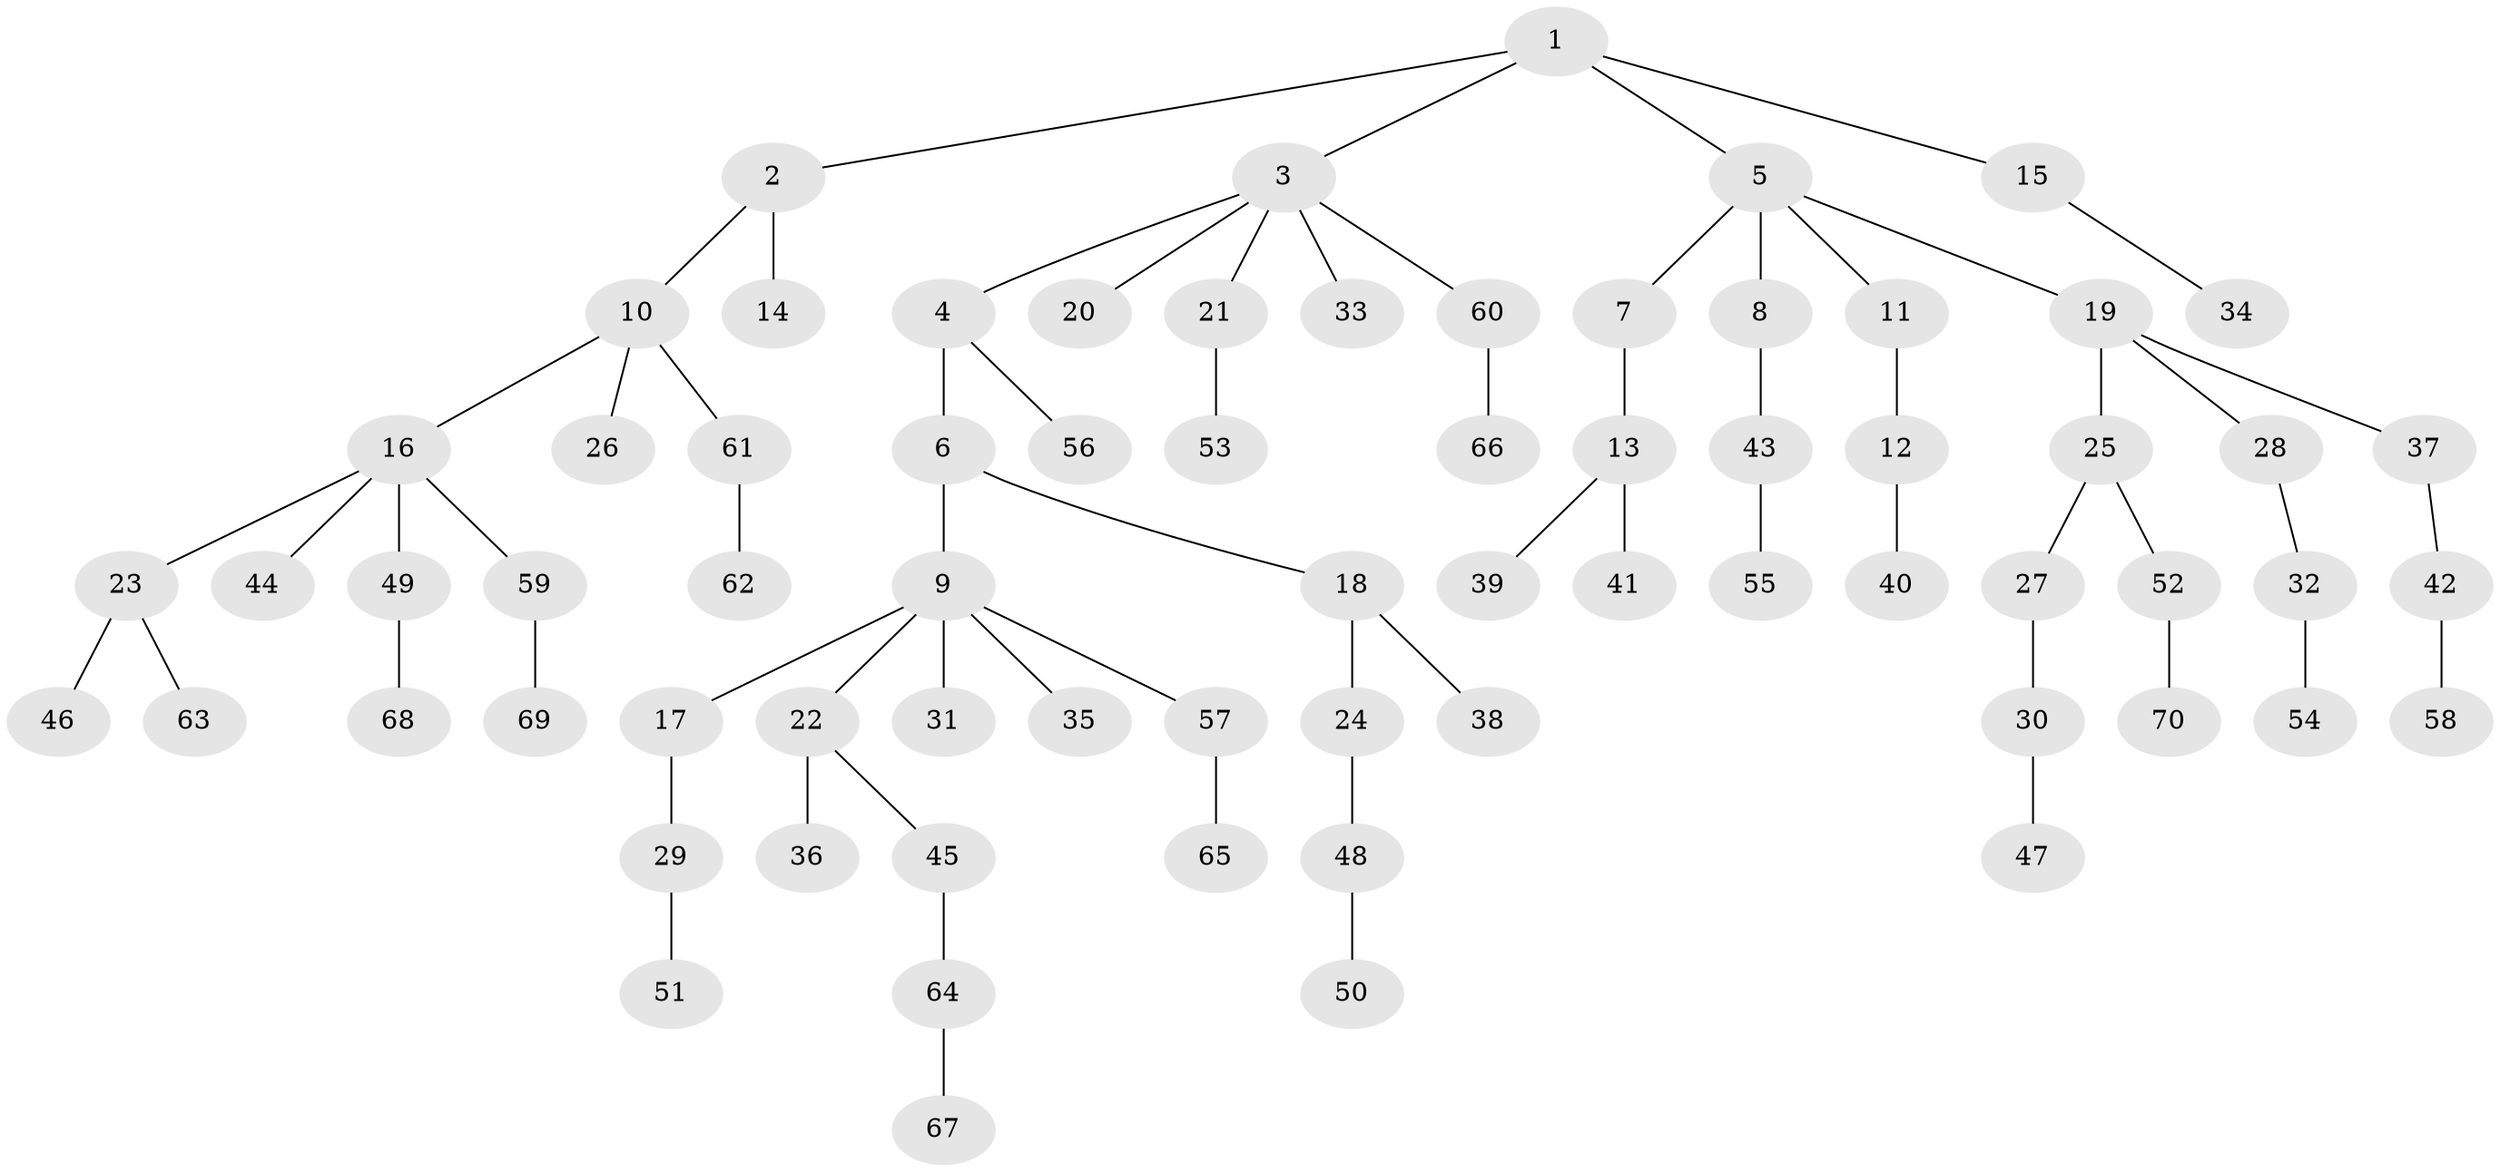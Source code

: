 // Generated by graph-tools (version 1.1) at 2025/26/03/09/25 03:26:27]
// undirected, 70 vertices, 69 edges
graph export_dot {
graph [start="1"]
  node [color=gray90,style=filled];
  1;
  2;
  3;
  4;
  5;
  6;
  7;
  8;
  9;
  10;
  11;
  12;
  13;
  14;
  15;
  16;
  17;
  18;
  19;
  20;
  21;
  22;
  23;
  24;
  25;
  26;
  27;
  28;
  29;
  30;
  31;
  32;
  33;
  34;
  35;
  36;
  37;
  38;
  39;
  40;
  41;
  42;
  43;
  44;
  45;
  46;
  47;
  48;
  49;
  50;
  51;
  52;
  53;
  54;
  55;
  56;
  57;
  58;
  59;
  60;
  61;
  62;
  63;
  64;
  65;
  66;
  67;
  68;
  69;
  70;
  1 -- 2;
  1 -- 3;
  1 -- 5;
  1 -- 15;
  2 -- 10;
  2 -- 14;
  3 -- 4;
  3 -- 20;
  3 -- 21;
  3 -- 33;
  3 -- 60;
  4 -- 6;
  4 -- 56;
  5 -- 7;
  5 -- 8;
  5 -- 11;
  5 -- 19;
  6 -- 9;
  6 -- 18;
  7 -- 13;
  8 -- 43;
  9 -- 17;
  9 -- 22;
  9 -- 31;
  9 -- 35;
  9 -- 57;
  10 -- 16;
  10 -- 26;
  10 -- 61;
  11 -- 12;
  12 -- 40;
  13 -- 39;
  13 -- 41;
  15 -- 34;
  16 -- 23;
  16 -- 44;
  16 -- 49;
  16 -- 59;
  17 -- 29;
  18 -- 24;
  18 -- 38;
  19 -- 25;
  19 -- 28;
  19 -- 37;
  21 -- 53;
  22 -- 36;
  22 -- 45;
  23 -- 46;
  23 -- 63;
  24 -- 48;
  25 -- 27;
  25 -- 52;
  27 -- 30;
  28 -- 32;
  29 -- 51;
  30 -- 47;
  32 -- 54;
  37 -- 42;
  42 -- 58;
  43 -- 55;
  45 -- 64;
  48 -- 50;
  49 -- 68;
  52 -- 70;
  57 -- 65;
  59 -- 69;
  60 -- 66;
  61 -- 62;
  64 -- 67;
}
